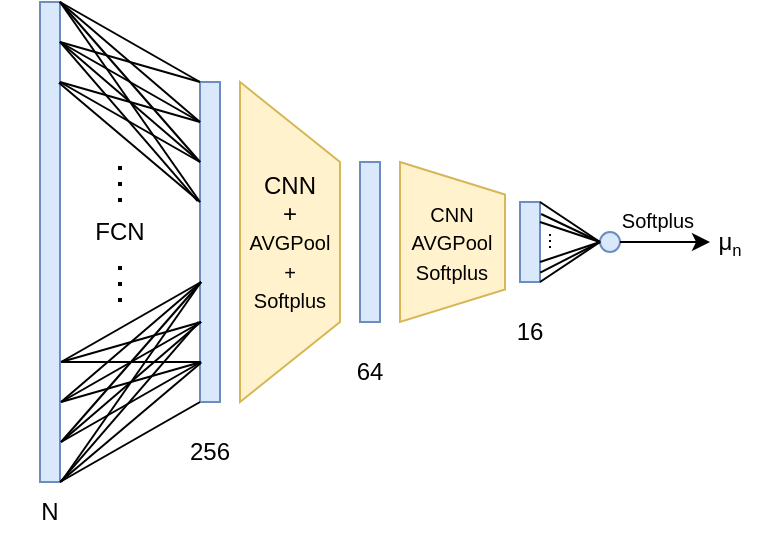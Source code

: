 <mxfile version="20.8.17" type="device"><diagram name="Page-1" id="KGToIcxWEx2bUt1Hqgfv"><mxGraphModel dx="662" dy="385" grid="1" gridSize="10" guides="1" tooltips="1" connect="1" arrows="1" fold="1" page="1" pageScale="1" pageWidth="827" pageHeight="1169" math="0" shadow="0"><root><mxCell id="0"/><mxCell id="1" parent="0"/><mxCell id="CZp6YaY3Sn_2a5k95QtT-1" value="" style="rounded=0;whiteSpace=wrap;html=1;fillColor=#dae8fc;strokeColor=#6c8ebf;" vertex="1" parent="1"><mxGeometry x="80" y="80" width="10" height="240" as="geometry"/></mxCell><mxCell id="CZp6YaY3Sn_2a5k95QtT-2" value="" style="rounded=0;whiteSpace=wrap;html=1;fillColor=#dae8fc;strokeColor=#6c8ebf;" vertex="1" parent="1"><mxGeometry x="160" y="120" width="10" height="160" as="geometry"/></mxCell><mxCell id="CZp6YaY3Sn_2a5k95QtT-3" value="" style="rounded=0;whiteSpace=wrap;html=1;fillColor=#dae8fc;strokeColor=#6c8ebf;" vertex="1" parent="1"><mxGeometry x="240" y="160" width="10" height="80" as="geometry"/></mxCell><mxCell id="CZp6YaY3Sn_2a5k95QtT-4" value="" style="rounded=0;whiteSpace=wrap;html=1;fillColor=#dae8fc;strokeColor=#6c8ebf;" vertex="1" parent="1"><mxGeometry x="320" y="180" width="10" height="40" as="geometry"/></mxCell><mxCell id="CZp6YaY3Sn_2a5k95QtT-5" value="" style="shape=trapezoid;perimeter=trapezoidPerimeter;whiteSpace=wrap;html=1;fixedSize=1;rotation=90;size=40;fillColor=#fff2cc;strokeColor=#d6b656;" vertex="1" parent="1"><mxGeometry x="125" y="175" width="160" height="50" as="geometry"/></mxCell><mxCell id="CZp6YaY3Sn_2a5k95QtT-6" value="" style="endArrow=none;html=1;rounded=0;entryX=1;entryY=0;entryDx=0;entryDy=0;exitX=0;exitY=0;exitDx=0;exitDy=0;" edge="1" parent="1" source="CZp6YaY3Sn_2a5k95QtT-2" target="CZp6YaY3Sn_2a5k95QtT-1"><mxGeometry width="50" height="50" relative="1" as="geometry"><mxPoint x="380" y="270" as="sourcePoint"/><mxPoint x="430" y="220" as="targetPoint"/></mxGeometry></mxCell><mxCell id="CZp6YaY3Sn_2a5k95QtT-7" value="" style="endArrow=none;html=1;rounded=0;entryX=1;entryY=1;entryDx=0;entryDy=0;exitX=0;exitY=1;exitDx=0;exitDy=0;" edge="1" parent="1" source="CZp6YaY3Sn_2a5k95QtT-2" target="CZp6YaY3Sn_2a5k95QtT-1"><mxGeometry width="50" height="50" relative="1" as="geometry"><mxPoint x="170" y="130.0" as="sourcePoint"/><mxPoint x="100" y="90" as="targetPoint"/></mxGeometry></mxCell><mxCell id="CZp6YaY3Sn_2a5k95QtT-8" value="" style="endArrow=none;html=1;rounded=0;entryX=1;entryY=0;entryDx=0;entryDy=0;exitX=0;exitY=0.25;exitDx=0;exitDy=0;" edge="1" parent="1" source="CZp6YaY3Sn_2a5k95QtT-2" target="CZp6YaY3Sn_2a5k95QtT-1"><mxGeometry width="50" height="50" relative="1" as="geometry"><mxPoint x="180" y="140.0" as="sourcePoint"/><mxPoint x="110" y="100" as="targetPoint"/></mxGeometry></mxCell><mxCell id="CZp6YaY3Sn_2a5k95QtT-9" value="" style="endArrow=none;html=1;rounded=0;exitX=0;exitY=0.125;exitDx=0;exitDy=0;exitPerimeter=0;" edge="1" parent="1" source="CZp6YaY3Sn_2a5k95QtT-2"><mxGeometry width="50" height="50" relative="1" as="geometry"><mxPoint x="190" y="150.0" as="sourcePoint"/><mxPoint x="90" y="80" as="targetPoint"/></mxGeometry></mxCell><mxCell id="CZp6YaY3Sn_2a5k95QtT-10" value="" style="endArrow=none;html=1;rounded=0;entryX=1;entryY=0;entryDx=0;entryDy=0;exitX=0;exitY=0.375;exitDx=0;exitDy=0;exitPerimeter=0;" edge="1" parent="1" source="CZp6YaY3Sn_2a5k95QtT-2" target="CZp6YaY3Sn_2a5k95QtT-1"><mxGeometry width="50" height="50" relative="1" as="geometry"><mxPoint x="170" y="170.0" as="sourcePoint"/><mxPoint x="100" y="90.0" as="targetPoint"/></mxGeometry></mxCell><mxCell id="CZp6YaY3Sn_2a5k95QtT-11" value="" style="endArrow=none;html=1;rounded=0;" edge="1" parent="1"><mxGeometry width="50" height="50" relative="1" as="geometry"><mxPoint x="90" y="100" as="sourcePoint"/><mxPoint x="160" y="140" as="targetPoint"/></mxGeometry></mxCell><mxCell id="CZp6YaY3Sn_2a5k95QtT-12" value="" style="endArrow=none;html=1;rounded=0;exitX=1;exitY=0.083;exitDx=0;exitDy=0;exitPerimeter=0;entryX=0;entryY=0.25;entryDx=0;entryDy=0;" edge="1" parent="1" source="CZp6YaY3Sn_2a5k95QtT-1" target="CZp6YaY3Sn_2a5k95QtT-2"><mxGeometry width="50" height="50" relative="1" as="geometry"><mxPoint x="100" y="110" as="sourcePoint"/><mxPoint x="170" y="150" as="targetPoint"/></mxGeometry></mxCell><mxCell id="CZp6YaY3Sn_2a5k95QtT-13" value="" style="endArrow=none;html=1;rounded=0;exitX=1;exitY=0.083;exitDx=0;exitDy=0;exitPerimeter=0;entryX=-0.12;entryY=0.372;entryDx=0;entryDy=0;entryPerimeter=0;" edge="1" parent="1" source="CZp6YaY3Sn_2a5k95QtT-1" target="CZp6YaY3Sn_2a5k95QtT-2"><mxGeometry width="50" height="50" relative="1" as="geometry"><mxPoint x="110" y="120" as="sourcePoint"/><mxPoint x="180" y="160" as="targetPoint"/></mxGeometry></mxCell><mxCell id="CZp6YaY3Sn_2a5k95QtT-14" value="" style="endArrow=none;html=1;rounded=0;entryX=0;entryY=0;entryDx=0;entryDy=0;" edge="1" parent="1" target="CZp6YaY3Sn_2a5k95QtT-2"><mxGeometry width="50" height="50" relative="1" as="geometry"><mxPoint x="90" y="100" as="sourcePoint"/><mxPoint x="190" y="170" as="targetPoint"/></mxGeometry></mxCell><mxCell id="CZp6YaY3Sn_2a5k95QtT-18" value="" style="endArrow=none;html=1;rounded=0;" edge="1" parent="1"><mxGeometry width="50" height="50" relative="1" as="geometry"><mxPoint x="90" y="120" as="sourcePoint"/><mxPoint x="160" y="140" as="targetPoint"/></mxGeometry></mxCell><mxCell id="CZp6YaY3Sn_2a5k95QtT-20" value="" style="endArrow=none;html=1;rounded=0;entryX=0;entryY=0.25;entryDx=0;entryDy=0;" edge="1" parent="1" target="CZp6YaY3Sn_2a5k95QtT-2"><mxGeometry width="50" height="50" relative="1" as="geometry"><mxPoint x="90" y="120" as="sourcePoint"/><mxPoint x="240" y="100" as="targetPoint"/></mxGeometry></mxCell><mxCell id="CZp6YaY3Sn_2a5k95QtT-21" value="" style="endArrow=none;html=1;rounded=0;exitX=0.947;exitY=0.168;exitDx=0;exitDy=0;exitPerimeter=0;" edge="1" parent="1" source="CZp6YaY3Sn_2a5k95QtT-1"><mxGeometry width="50" height="50" relative="1" as="geometry"><mxPoint x="190" y="150" as="sourcePoint"/><mxPoint x="160" y="180" as="targetPoint"/></mxGeometry></mxCell><mxCell id="CZp6YaY3Sn_2a5k95QtT-27" value="" style="endArrow=none;html=1;rounded=0;entryX=1;entryY=0;entryDx=0;entryDy=0;exitX=0;exitY=0;exitDx=0;exitDy=0;" edge="1" parent="1"><mxGeometry width="50" height="50" relative="1" as="geometry"><mxPoint x="90.53" y="260.0" as="sourcePoint"/><mxPoint x="160.53" y="220.0" as="targetPoint"/></mxGeometry></mxCell><mxCell id="CZp6YaY3Sn_2a5k95QtT-28" value="" style="endArrow=none;html=1;rounded=0;entryX=1;entryY=0;entryDx=0;entryDy=0;exitX=0;exitY=0.25;exitDx=0;exitDy=0;" edge="1" parent="1"><mxGeometry width="50" height="50" relative="1" as="geometry"><mxPoint x="90.53" y="300.0" as="sourcePoint"/><mxPoint x="160.53" y="220.0" as="targetPoint"/></mxGeometry></mxCell><mxCell id="CZp6YaY3Sn_2a5k95QtT-29" value="" style="endArrow=none;html=1;rounded=0;exitX=0;exitY=0.125;exitDx=0;exitDy=0;exitPerimeter=0;" edge="1" parent="1"><mxGeometry width="50" height="50" relative="1" as="geometry"><mxPoint x="90.53" y="280" as="sourcePoint"/><mxPoint x="160.53" y="220" as="targetPoint"/></mxGeometry></mxCell><mxCell id="CZp6YaY3Sn_2a5k95QtT-30" value="" style="endArrow=none;html=1;rounded=0;entryX=1;entryY=0;entryDx=0;entryDy=0;exitX=0;exitY=0.375;exitDx=0;exitDy=0;exitPerimeter=0;" edge="1" parent="1"><mxGeometry width="50" height="50" relative="1" as="geometry"><mxPoint x="90.53" y="320" as="sourcePoint"/><mxPoint x="160.53" y="220.0" as="targetPoint"/></mxGeometry></mxCell><mxCell id="CZp6YaY3Sn_2a5k95QtT-31" value="" style="endArrow=none;html=1;rounded=0;" edge="1" parent="1"><mxGeometry width="50" height="50" relative="1" as="geometry"><mxPoint x="160.53" y="240" as="sourcePoint"/><mxPoint x="90.53" y="280" as="targetPoint"/></mxGeometry></mxCell><mxCell id="CZp6YaY3Sn_2a5k95QtT-32" value="" style="endArrow=none;html=1;rounded=0;exitX=1;exitY=0.083;exitDx=0;exitDy=0;exitPerimeter=0;entryX=0;entryY=0.25;entryDx=0;entryDy=0;" edge="1" parent="1"><mxGeometry width="50" height="50" relative="1" as="geometry"><mxPoint x="160.53" y="239.92" as="sourcePoint"/><mxPoint x="90.53" y="300.0" as="targetPoint"/></mxGeometry></mxCell><mxCell id="CZp6YaY3Sn_2a5k95QtT-33" value="" style="endArrow=none;html=1;rounded=0;exitX=1;exitY=0.083;exitDx=0;exitDy=0;exitPerimeter=0;entryX=-0.12;entryY=0.372;entryDx=0;entryDy=0;entryPerimeter=0;" edge="1" parent="1"><mxGeometry width="50" height="50" relative="1" as="geometry"><mxPoint x="159.33" y="239.92" as="sourcePoint"/><mxPoint x="90.53" y="319.52" as="targetPoint"/></mxGeometry></mxCell><mxCell id="CZp6YaY3Sn_2a5k95QtT-34" value="" style="endArrow=none;html=1;rounded=0;entryX=0;entryY=0;entryDx=0;entryDy=0;" edge="1" parent="1"><mxGeometry width="50" height="50" relative="1" as="geometry"><mxPoint x="160.53" y="240" as="sourcePoint"/><mxPoint x="90.53" y="260.0" as="targetPoint"/></mxGeometry></mxCell><mxCell id="CZp6YaY3Sn_2a5k95QtT-35" value="" style="endArrow=none;html=1;rounded=0;entryX=0;entryY=0;entryDx=0;entryDy=0;" edge="1" parent="1"><mxGeometry width="50" height="50" relative="1" as="geometry"><mxPoint x="160.53" y="260" as="sourcePoint"/><mxPoint x="90.53" y="260.0" as="targetPoint"/></mxGeometry></mxCell><mxCell id="CZp6YaY3Sn_2a5k95QtT-36" value="" style="endArrow=none;html=1;rounded=0;" edge="1" parent="1"><mxGeometry width="50" height="50" relative="1" as="geometry"><mxPoint x="160.53" y="260" as="sourcePoint"/><mxPoint x="90.53" y="280" as="targetPoint"/></mxGeometry></mxCell><mxCell id="CZp6YaY3Sn_2a5k95QtT-37" value="" style="endArrow=none;html=1;rounded=0;entryX=0;entryY=0.25;entryDx=0;entryDy=0;" edge="1" parent="1"><mxGeometry width="50" height="50" relative="1" as="geometry"><mxPoint x="160.53" y="260" as="sourcePoint"/><mxPoint x="90.53" y="300.0" as="targetPoint"/></mxGeometry></mxCell><mxCell id="CZp6YaY3Sn_2a5k95QtT-38" value="" style="endArrow=none;html=1;rounded=0;exitX=0.947;exitY=0.168;exitDx=0;exitDy=0;exitPerimeter=0;" edge="1" parent="1"><mxGeometry width="50" height="50" relative="1" as="geometry"><mxPoint x="160.53" y="260.32" as="sourcePoint"/><mxPoint x="90.0" y="320" as="targetPoint"/></mxGeometry></mxCell><mxCell id="CZp6YaY3Sn_2a5k95QtT-39" value="" style="endArrow=none;dashed=1;html=1;dashPattern=1 3;strokeWidth=2;rounded=0;" edge="1" parent="1"><mxGeometry width="50" height="50" relative="1" as="geometry"><mxPoint x="120" y="230" as="sourcePoint"/><mxPoint x="120" y="210" as="targetPoint"/></mxGeometry></mxCell><mxCell id="CZp6YaY3Sn_2a5k95QtT-40" value="N" style="text;strokeColor=none;align=center;fillColor=none;html=1;verticalAlign=middle;whiteSpace=wrap;rounded=0;" vertex="1" parent="1"><mxGeometry x="60" y="320" width="50" height="30" as="geometry"/></mxCell><mxCell id="CZp6YaY3Sn_2a5k95QtT-41" value="256" style="text;strokeColor=none;align=center;fillColor=none;html=1;verticalAlign=middle;whiteSpace=wrap;rounded=0;" vertex="1" parent="1"><mxGeometry x="140" y="290" width="50" height="30" as="geometry"/></mxCell><mxCell id="CZp6YaY3Sn_2a5k95QtT-42" value="64" style="text;strokeColor=none;align=center;fillColor=none;html=1;verticalAlign=middle;whiteSpace=wrap;rounded=0;" vertex="1" parent="1"><mxGeometry x="220" y="250" width="50" height="30" as="geometry"/></mxCell><mxCell id="CZp6YaY3Sn_2a5k95QtT-46" value="FCN" style="text;strokeColor=none;align=center;fillColor=none;html=1;verticalAlign=middle;whiteSpace=wrap;rounded=0;" vertex="1" parent="1"><mxGeometry x="90" y="180" width="60" height="30" as="geometry"/></mxCell><mxCell id="CZp6YaY3Sn_2a5k95QtT-47" value="CNN&lt;br&gt;+&lt;br&gt;&lt;font style=&quot;font-size: 10px;&quot;&gt;AVGPool&lt;br&gt;+&lt;br&gt;Softplus&lt;br&gt;&lt;/font&gt;" style="text;strokeColor=none;align=center;fillColor=none;html=1;verticalAlign=middle;whiteSpace=wrap;rounded=0;" vertex="1" parent="1"><mxGeometry x="175" y="160" width="60" height="80" as="geometry"/></mxCell><mxCell id="CZp6YaY3Sn_2a5k95QtT-51" value="" style="shape=trapezoid;perimeter=trapezoidPerimeter;whiteSpace=wrap;html=1;fixedSize=1;rotation=90;size=16.25;fillColor=#fff2cc;strokeColor=#d6b656;" vertex="1" parent="1"><mxGeometry x="246.25" y="173.75" width="80" height="52.5" as="geometry"/></mxCell><mxCell id="CZp6YaY3Sn_2a5k95QtT-55" value="&lt;font style=&quot;font-size: 10px;&quot;&gt;CNN&lt;br&gt;&lt;/font&gt;&lt;font style=&quot;font-size: 11px;&quot;&gt;&lt;font style=&quot;font-size: 10px;&quot;&gt;AVGPool&lt;br&gt;Softplus&lt;/font&gt;&lt;br&gt;&lt;/font&gt;" style="text;align=center;html=1;verticalAlign=middle;whiteSpace=wrap;rounded=0;" vertex="1" parent="1"><mxGeometry x="259.38" y="165" width="53.75" height="70" as="geometry"/></mxCell><mxCell id="CZp6YaY3Sn_2a5k95QtT-56" value="16" style="text;strokeColor=none;align=center;fillColor=none;html=1;verticalAlign=middle;whiteSpace=wrap;rounded=0;" vertex="1" parent="1"><mxGeometry x="300" y="230" width="50" height="30" as="geometry"/></mxCell><mxCell id="CZp6YaY3Sn_2a5k95QtT-57" value="" style="endArrow=none;dashed=1;html=1;dashPattern=1 3;strokeWidth=2;rounded=0;exitX=0.5;exitY=0;exitDx=0;exitDy=0;" edge="1" parent="1" source="CZp6YaY3Sn_2a5k95QtT-46"><mxGeometry width="50" height="50" relative="1" as="geometry"><mxPoint x="120" y="170" as="sourcePoint"/><mxPoint x="120" y="160" as="targetPoint"/></mxGeometry></mxCell><mxCell id="CZp6YaY3Sn_2a5k95QtT-58" value="" style="ellipse;whiteSpace=wrap;html=1;aspect=fixed;fontSize=10;fillColor=#dae8fc;strokeColor=#6c8ebf;" vertex="1" parent="1"><mxGeometry x="360" y="195" width="10" height="10" as="geometry"/></mxCell><mxCell id="CZp6YaY3Sn_2a5k95QtT-59" value="" style="endArrow=none;html=1;rounded=0;strokeColor=default;fontSize=10;exitX=0;exitY=0.5;exitDx=0;exitDy=0;" edge="1" parent="1" source="CZp6YaY3Sn_2a5k95QtT-58"><mxGeometry width="50" height="50" relative="1" as="geometry"><mxPoint x="160" y="220" as="sourcePoint"/><mxPoint x="330" y="180" as="targetPoint"/></mxGeometry></mxCell><mxCell id="CZp6YaY3Sn_2a5k95QtT-60" value="" style="endArrow=none;html=1;rounded=0;strokeColor=default;fontSize=10;exitX=0;exitY=0.5;exitDx=0;exitDy=0;entryX=1;entryY=0.25;entryDx=0;entryDy=0;" edge="1" parent="1" source="CZp6YaY3Sn_2a5k95QtT-58" target="CZp6YaY3Sn_2a5k95QtT-4"><mxGeometry width="50" height="50" relative="1" as="geometry"><mxPoint x="370" y="210" as="sourcePoint"/><mxPoint x="340" y="190" as="targetPoint"/></mxGeometry></mxCell><mxCell id="CZp6YaY3Sn_2a5k95QtT-61" value="" style="endArrow=none;html=1;rounded=0;strokeColor=default;fontSize=10;entryX=1.056;entryY=0.15;entryDx=0;entryDy=0;entryPerimeter=0;" edge="1" parent="1" target="CZp6YaY3Sn_2a5k95QtT-4"><mxGeometry width="50" height="50" relative="1" as="geometry"><mxPoint x="360" y="200" as="sourcePoint"/><mxPoint x="350" y="200" as="targetPoint"/></mxGeometry></mxCell><mxCell id="CZp6YaY3Sn_2a5k95QtT-62" value="" style="endArrow=none;html=1;rounded=0;strokeColor=default;fontSize=10;entryX=1;entryY=0.75;entryDx=0;entryDy=0;" edge="1" parent="1" target="CZp6YaY3Sn_2a5k95QtT-4"><mxGeometry width="50" height="50" relative="1" as="geometry"><mxPoint x="360" y="200" as="sourcePoint"/><mxPoint x="360" y="210" as="targetPoint"/></mxGeometry></mxCell><mxCell id="CZp6YaY3Sn_2a5k95QtT-63" value="" style="endArrow=none;html=1;rounded=0;strokeColor=default;fontSize=10;entryX=1;entryY=1;entryDx=0;entryDy=0;" edge="1" parent="1" target="CZp6YaY3Sn_2a5k95QtT-4"><mxGeometry width="50" height="50" relative="1" as="geometry"><mxPoint x="360" y="200" as="sourcePoint"/><mxPoint x="370" y="220" as="targetPoint"/></mxGeometry></mxCell><mxCell id="CZp6YaY3Sn_2a5k95QtT-64" value="" style="endArrow=none;html=1;rounded=0;strokeColor=default;fontSize=10;exitX=1.011;exitY=0.883;exitDx=0;exitDy=0;exitPerimeter=0;" edge="1" parent="1" source="CZp6YaY3Sn_2a5k95QtT-4"><mxGeometry width="50" height="50" relative="1" as="geometry"><mxPoint x="410" y="250" as="sourcePoint"/><mxPoint x="360" y="200" as="targetPoint"/></mxGeometry></mxCell><mxCell id="CZp6YaY3Sn_2a5k95QtT-65" value="" style="endArrow=none;dashed=1;html=1;dashPattern=1 2;strokeWidth=1;rounded=0;endSize=6;jumpSize=6;" edge="1" parent="1"><mxGeometry width="50" height="50" relative="1" as="geometry"><mxPoint x="335" y="196" as="sourcePoint"/><mxPoint x="335" y="205" as="targetPoint"/></mxGeometry></mxCell><mxCell id="CZp6YaY3Sn_2a5k95QtT-67" value="μ&lt;span style=&quot;font-size: 10px;&quot;&gt;&lt;sub&gt;n&lt;/sub&gt;&lt;/span&gt;" style="text;strokeColor=none;align=center;fillColor=none;html=1;verticalAlign=middle;whiteSpace=wrap;rounded=0;" vertex="1" parent="1"><mxGeometry x="400" y="185" width="50" height="30" as="geometry"/></mxCell><mxCell id="CZp6YaY3Sn_2a5k95QtT-69" value="" style="endArrow=classic;html=1;rounded=0;strokeColor=default;strokeWidth=1;fontSize=10;endSize=6;jumpSize=6;exitX=1;exitY=0.5;exitDx=0;exitDy=0;" edge="1" parent="1" source="CZp6YaY3Sn_2a5k95QtT-58"><mxGeometry width="50" height="50" relative="1" as="geometry"><mxPoint x="220" y="260" as="sourcePoint"/><mxPoint x="415" y="200" as="targetPoint"/></mxGeometry></mxCell><mxCell id="CZp6YaY3Sn_2a5k95QtT-70" value="&lt;font style=&quot;font-size: 10px;&quot;&gt;Softplus&lt;/font&gt;" style="text;strokeColor=none;align=center;fillColor=none;html=1;verticalAlign=middle;whiteSpace=wrap;rounded=0;" vertex="1" parent="1"><mxGeometry x="364" y="173.75" width="50" height="30" as="geometry"/></mxCell></root></mxGraphModel></diagram></mxfile>